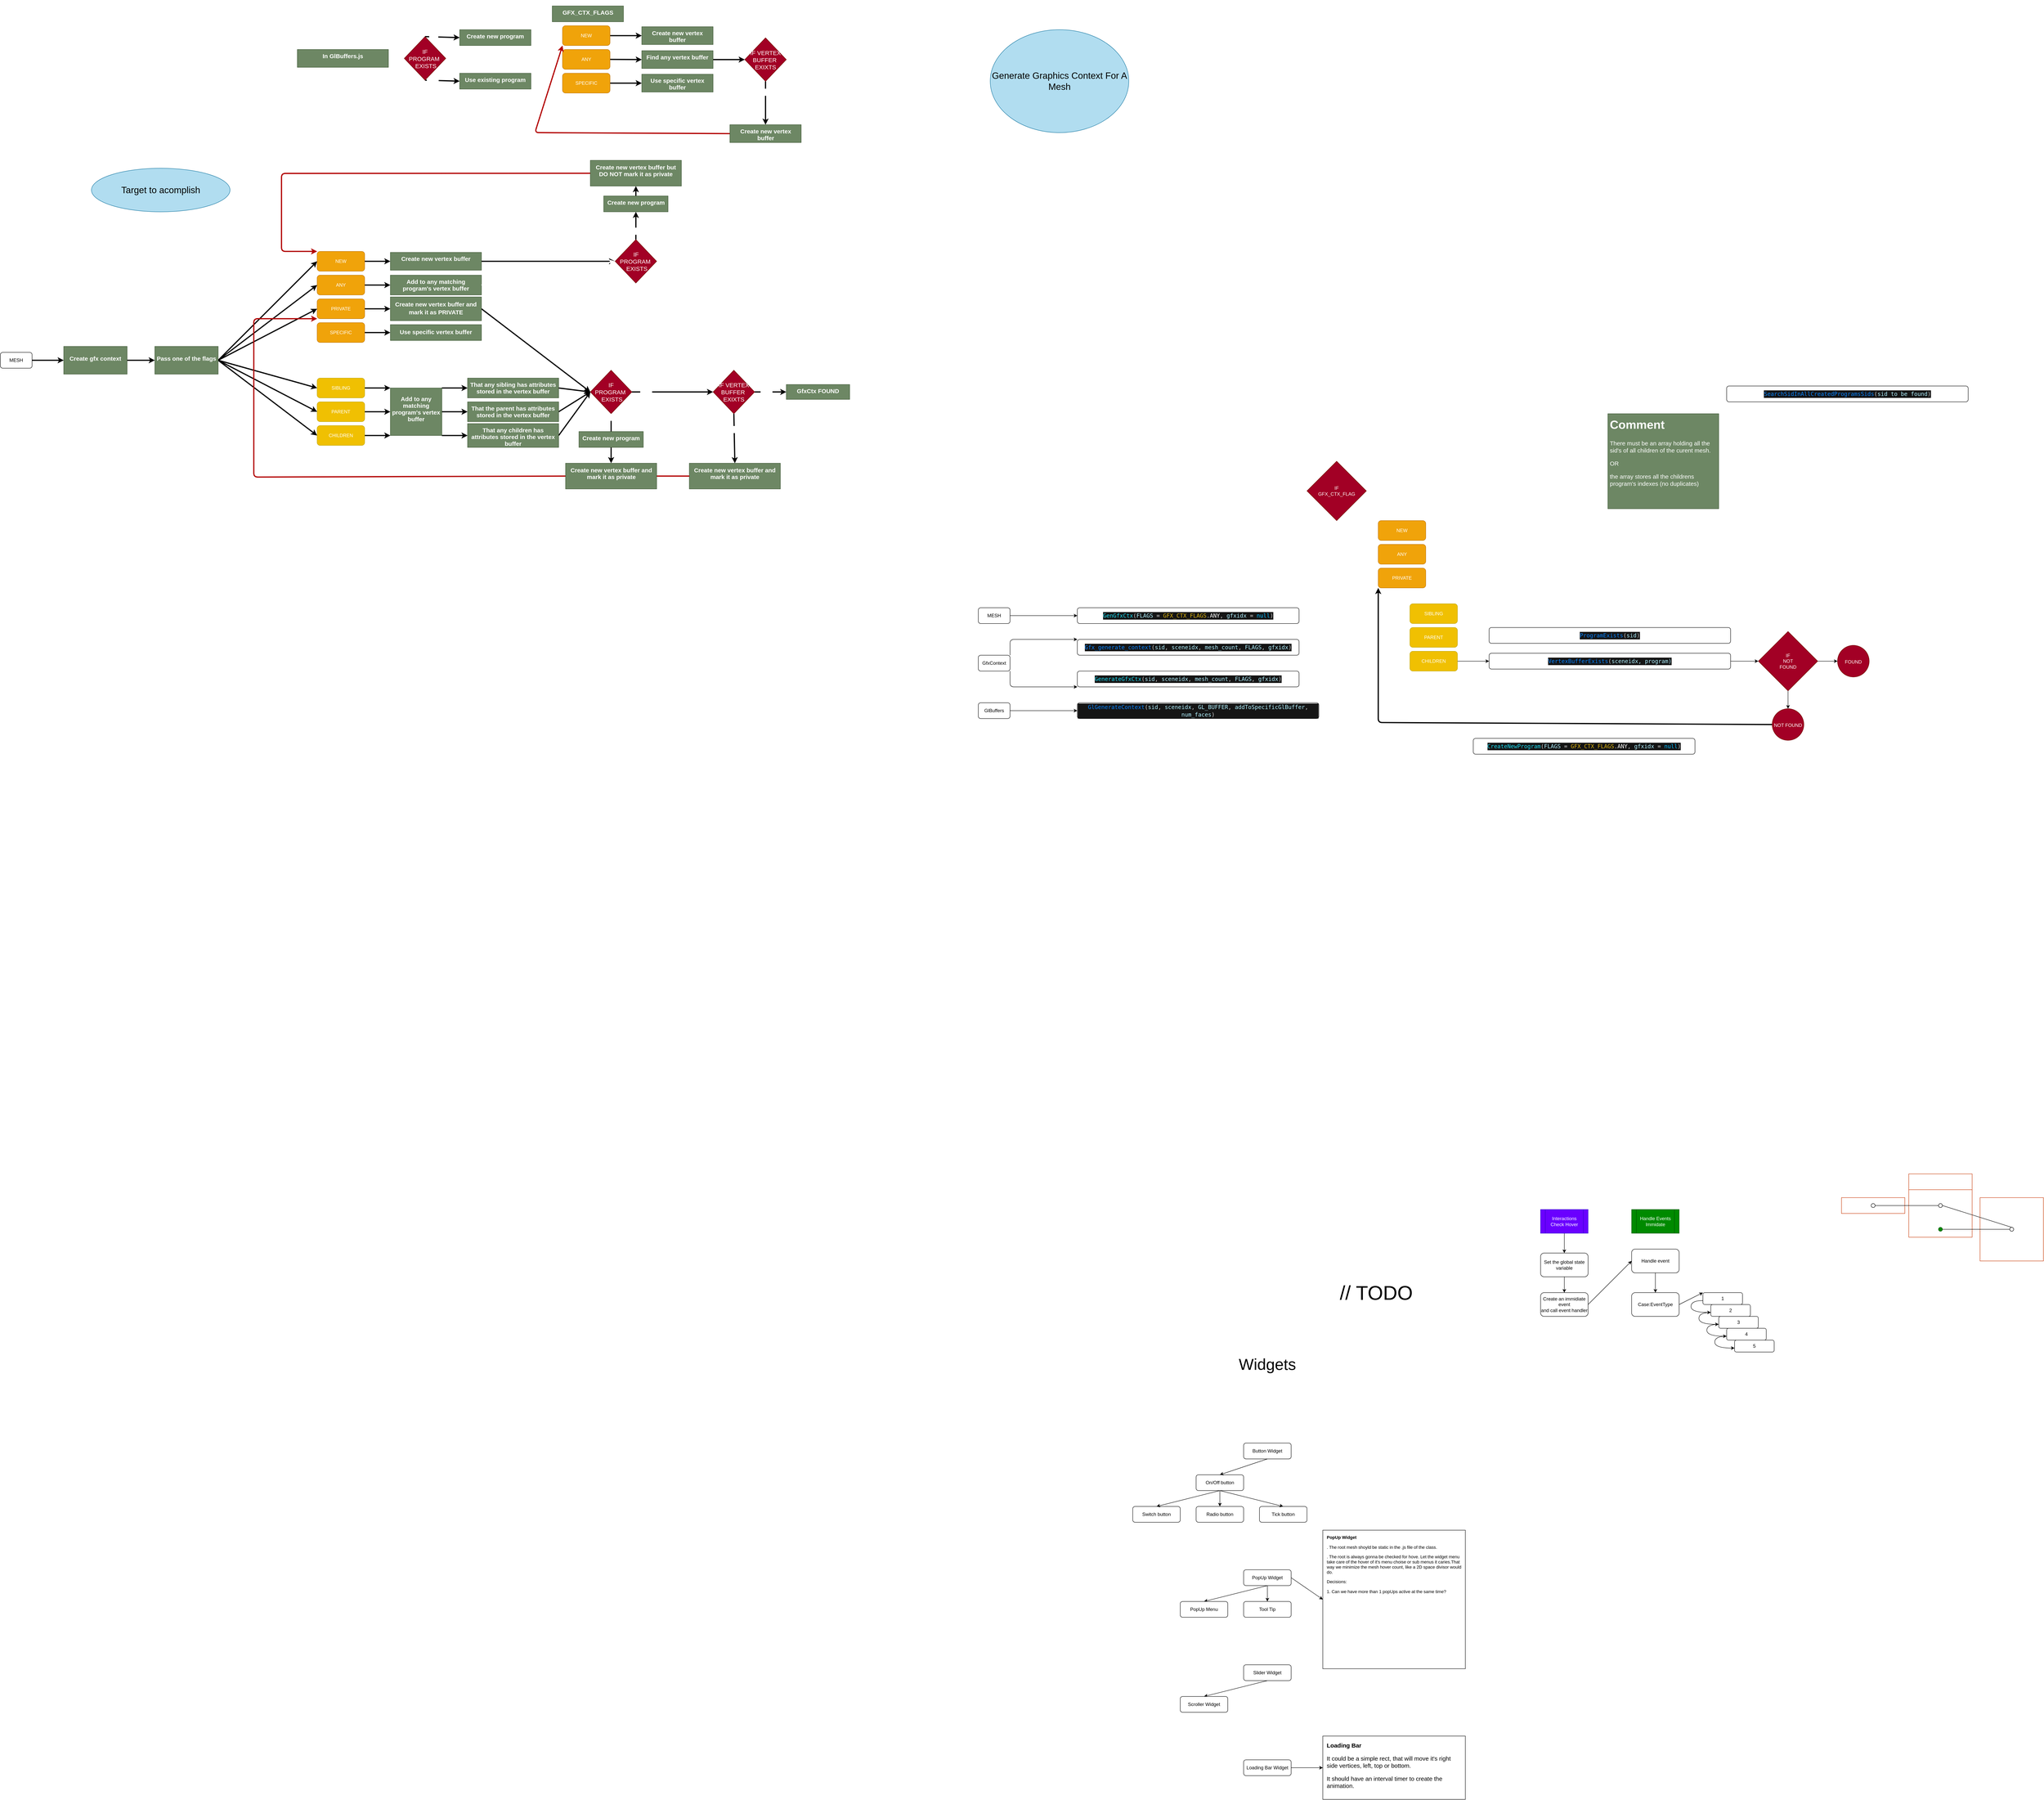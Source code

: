 <mxfile>
    <diagram id="kSHAffpSRXByuTHSLsUt" name="Page-1">
        <mxGraphModel dx="5300" dy="5384" grid="1" gridSize="10" guides="1" tooltips="1" connect="1" arrows="1" fold="1" page="1" pageScale="1" pageWidth="850" pageHeight="1100" math="0" shadow="0">
            <root>
                <mxCell id="0"/>
                <mxCell id="1" parent="0"/>
                <mxCell id="2" value="// TODO" style="text;html=1;align=center;verticalAlign=middle;whiteSpace=wrap;rounded=0;fillColor=default;fontSize=50;" parent="1" vertex="1">
                    <mxGeometry y="-120" width="270" height="120" as="geometry"/>
                </mxCell>
                <mxCell id="3" value="Widgets" style="text;html=1;strokeColor=none;fillColor=default;align=center;verticalAlign=middle;whiteSpace=wrap;rounded=0;fontSize=40;" parent="1" vertex="1">
                    <mxGeometry x="-240" y="80" width="200" height="80" as="geometry"/>
                </mxCell>
                <mxCell id="4" value="Radio button" style="rounded=1;whiteSpace=wrap;html=1;fillColor=default;" parent="1" vertex="1">
                    <mxGeometry x="-320" y="480" width="120" height="40" as="geometry"/>
                </mxCell>
                <mxCell id="5" value="Switch button" style="rounded=1;whiteSpace=wrap;html=1;fillColor=default;" parent="1" vertex="1">
                    <mxGeometry x="-480" y="480" width="120" height="40" as="geometry"/>
                </mxCell>
                <mxCell id="6" value="Tick button" style="rounded=1;whiteSpace=wrap;html=1;fillColor=default;" parent="1" vertex="1">
                    <mxGeometry x="-160" y="480" width="120" height="40" as="geometry"/>
                </mxCell>
                <mxCell id="8" style="edgeStyle=none;html=1;exitX=0.5;exitY=1;exitDx=0;exitDy=0;entryX=0.5;entryY=0;entryDx=0;entryDy=0;" parent="1" source="7" target="5" edge="1">
                    <mxGeometry relative="1" as="geometry"/>
                </mxCell>
                <mxCell id="9" style="edgeStyle=none;html=1;exitX=0.5;exitY=1;exitDx=0;exitDy=0;entryX=0.5;entryY=0;entryDx=0;entryDy=0;" parent="1" source="7" target="4" edge="1">
                    <mxGeometry relative="1" as="geometry"/>
                </mxCell>
                <mxCell id="10" style="edgeStyle=none;html=1;exitX=0.5;exitY=1;exitDx=0;exitDy=0;entryX=0.5;entryY=0;entryDx=0;entryDy=0;" parent="1" source="7" target="6" edge="1">
                    <mxGeometry relative="1" as="geometry"/>
                </mxCell>
                <mxCell id="7" value="On/Off button" style="rounded=1;whiteSpace=wrap;html=1;fillColor=default;" parent="1" vertex="1">
                    <mxGeometry x="-320" y="400" width="120" height="40" as="geometry"/>
                </mxCell>
                <mxCell id="15" style="edgeStyle=none;html=1;exitX=0.5;exitY=1;exitDx=0;exitDy=0;entryX=0.5;entryY=0;entryDx=0;entryDy=0;fontSize=29;" parent="1" source="11" target="12" edge="1">
                    <mxGeometry relative="1" as="geometry"/>
                </mxCell>
                <mxCell id="16" style="edgeStyle=none;html=1;exitX=0.5;exitY=1;exitDx=0;exitDy=0;entryX=0.5;entryY=0;entryDx=0;entryDy=0;fontSize=29;" parent="1" source="11" target="13" edge="1">
                    <mxGeometry relative="1" as="geometry"/>
                </mxCell>
                <mxCell id="26" style="edgeStyle=none;html=1;exitX=1;exitY=0.5;exitDx=0;exitDy=0;entryX=0;entryY=0.5;entryDx=0;entryDy=0;fontSize=15;" parent="1" source="11" target="25" edge="1">
                    <mxGeometry relative="1" as="geometry"/>
                </mxCell>
                <mxCell id="11" value="PopUp Widget" style="rounded=1;whiteSpace=wrap;html=1;fillColor=default;" parent="1" vertex="1">
                    <mxGeometry x="-200" y="640" width="120" height="40" as="geometry"/>
                </mxCell>
                <mxCell id="12" value="PopUp Menu" style="rounded=1;whiteSpace=wrap;html=1;fillColor=default;" parent="1" vertex="1">
                    <mxGeometry x="-360" y="720" width="120" height="40" as="geometry"/>
                </mxCell>
                <mxCell id="13" value="Tool Tip" style="rounded=1;whiteSpace=wrap;html=1;fillColor=default;" parent="1" vertex="1">
                    <mxGeometry x="-200" y="720" width="120" height="40" as="geometry"/>
                </mxCell>
                <mxCell id="19" style="edgeStyle=none;html=1;exitX=0.5;exitY=1;exitDx=0;exitDy=0;entryX=0.5;entryY=0;entryDx=0;entryDy=0;fontSize=29;" parent="1" source="17" target="18" edge="1">
                    <mxGeometry relative="1" as="geometry"/>
                </mxCell>
                <mxCell id="17" value="Slider Widget" style="rounded=1;whiteSpace=wrap;html=1;fillColor=default;" parent="1" vertex="1">
                    <mxGeometry x="-200" y="880" width="120" height="40" as="geometry"/>
                </mxCell>
                <mxCell id="18" value="Scroller Widget" style="rounded=1;whiteSpace=wrap;html=1;fillColor=default;" parent="1" vertex="1">
                    <mxGeometry x="-360" y="960" width="120" height="40" as="geometry"/>
                </mxCell>
                <mxCell id="21" style="edgeStyle=none;html=1;exitX=0.5;exitY=1;exitDx=0;exitDy=0;entryX=0.5;entryY=0;entryDx=0;entryDy=0;fontSize=29;" parent="1" source="20" target="7" edge="1">
                    <mxGeometry relative="1" as="geometry"/>
                </mxCell>
                <mxCell id="20" value="Button Widget" style="rounded=1;whiteSpace=wrap;html=1;fillColor=default;" parent="1" vertex="1">
                    <mxGeometry x="-200" y="320" width="120" height="40" as="geometry"/>
                </mxCell>
                <mxCell id="24" style="edgeStyle=none;html=1;exitX=1;exitY=0.5;exitDx=0;exitDy=0;entryX=0;entryY=0.5;entryDx=0;entryDy=0;fontSize=20;" parent="1" source="22" target="23" edge="1">
                    <mxGeometry relative="1" as="geometry"/>
                </mxCell>
                <mxCell id="22" value="Loading Bar Widget" style="rounded=1;whiteSpace=wrap;html=1;fillColor=default;" parent="1" vertex="1">
                    <mxGeometry x="-200" y="1120" width="120" height="40" as="geometry"/>
                </mxCell>
                <mxCell id="23" value="&lt;h1 style=&quot;font-size: 15px;&quot;&gt;&lt;font style=&quot;font-size: 15px;&quot;&gt;Loading Bar&lt;/font&gt;&lt;/h1&gt;&lt;p style=&quot;font-size: 15px;&quot;&gt;&lt;font style=&quot;font-size: 15px;&quot;&gt;It could be a simple rect, that will move it's right side vertices, left, top or bottom.&lt;/font&gt;&lt;/p&gt;&lt;p style=&quot;font-size: 15px;&quot;&gt;&lt;font style=&quot;font-size: 15px;&quot;&gt;It should have an interval timer to create the animation.&lt;/font&gt;&lt;/p&gt;" style="text;html=1;spacing=10;spacingTop=-10;whiteSpace=wrap;overflow=hidden;rounded=0;fontSize=15;fillColor=default;strokeColor=default;" parent="1" vertex="1">
                    <mxGeometry y="1060" width="360" height="160" as="geometry"/>
                </mxCell>
                <mxCell id="25" value="&lt;h1 style=&quot;font-size: 11px;&quot;&gt;&lt;font style=&quot;font-size: 11px;&quot;&gt;PopUp Widget&lt;/font&gt;&lt;/h1&gt;&lt;p style=&quot;font-size: 11px;&quot;&gt;. The root mesh shoyld be static in the .js file of the class.&lt;/p&gt;&lt;p style=&quot;font-size: 11px;&quot;&gt;&lt;span style=&quot;background-color: initial;&quot;&gt;. The root is always gonna be checked for hove. Let the widget menu take care of the hover of it's menu choise or sub menus it caries.&lt;/span&gt;&lt;span style=&quot;background-color: initial;&quot;&gt;That way we minimize the mesh hover count, like a 2D space divisor would do.&amp;nbsp;&lt;/span&gt;&lt;br&gt;&lt;/p&gt;&lt;p style=&quot;font-size: 11px;&quot;&gt;Decisions:&lt;/p&gt;&lt;p style=&quot;font-size: 11px;&quot;&gt;&lt;font style=&quot;font-size: 11px;&quot;&gt;1. Can we have more than 1 popUps active at the same time?&lt;/font&gt;&lt;/p&gt;&lt;p style=&quot;font-size: 11px;&quot;&gt;&lt;br&gt;&lt;/p&gt;" style="text;html=1;spacing=10;spacingTop=-10;whiteSpace=wrap;overflow=hidden;rounded=0;fontSize=11;fillColor=default;strokeColor=default;" parent="1" vertex="1">
                    <mxGeometry y="540" width="360" height="350" as="geometry"/>
                </mxCell>
                <mxCell id="28" value="Handle Events Immidate" style="shape=process;whiteSpace=wrap;html=1;backgroundOutline=1;fillColor=#008a00;fontColor=#ffffff;strokeColor=#005700;" parent="1" vertex="1">
                    <mxGeometry x="780" y="-270" width="120" height="60" as="geometry"/>
                </mxCell>
                <mxCell id="31" style="edgeStyle=none;html=1;exitX=0.5;exitY=1;exitDx=0;exitDy=0;entryX=0.5;entryY=0;entryDx=0;entryDy=0;" parent="1" source="29" target="30" edge="1">
                    <mxGeometry relative="1" as="geometry"/>
                </mxCell>
                <mxCell id="29" value="Interactions&lt;br&gt;Check Hover" style="shape=process;whiteSpace=wrap;html=1;backgroundOutline=1;fillColor=#6a00ff;fontColor=#ffffff;strokeColor=#3700CC;" parent="1" vertex="1">
                    <mxGeometry x="550" y="-270" width="120" height="60" as="geometry"/>
                </mxCell>
                <mxCell id="33" style="edgeStyle=none;html=1;exitX=0.5;exitY=1;exitDx=0;exitDy=0;entryX=0.5;entryY=0;entryDx=0;entryDy=0;" parent="1" source="30" target="32" edge="1">
                    <mxGeometry relative="1" as="geometry"/>
                </mxCell>
                <mxCell id="30" value="Set the global state variable" style="rounded=1;whiteSpace=wrap;html=1;" parent="1" vertex="1">
                    <mxGeometry x="550" y="-160" width="120" height="60" as="geometry"/>
                </mxCell>
                <mxCell id="35" style="edgeStyle=none;html=1;exitX=1;exitY=0.5;exitDx=0;exitDy=0;entryX=0;entryY=0.5;entryDx=0;entryDy=0;" parent="1" source="32" target="34" edge="1">
                    <mxGeometry relative="1" as="geometry"/>
                </mxCell>
                <mxCell id="32" value="Create an immidiate event&lt;br&gt;and call event handler" style="rounded=1;whiteSpace=wrap;html=1;" parent="1" vertex="1">
                    <mxGeometry x="550" y="-60" width="120" height="60" as="geometry"/>
                </mxCell>
                <mxCell id="37" style="edgeStyle=none;html=1;exitX=0.5;exitY=1;exitDx=0;exitDy=0;entryX=0.5;entryY=0;entryDx=0;entryDy=0;" parent="1" source="34" target="36" edge="1">
                    <mxGeometry relative="1" as="geometry"/>
                </mxCell>
                <mxCell id="34" value="Handle event" style="rounded=1;whiteSpace=wrap;html=1;" parent="1" vertex="1">
                    <mxGeometry x="780" y="-170" width="120" height="60" as="geometry"/>
                </mxCell>
                <mxCell id="45" style="edgeStyle=none;html=1;exitX=1;exitY=0.5;exitDx=0;exitDy=0;entryX=0;entryY=0;entryDx=0;entryDy=0;" parent="1" source="36" target="38" edge="1">
                    <mxGeometry relative="1" as="geometry"/>
                </mxCell>
                <mxCell id="36" value="Case:EventType" style="rounded=1;whiteSpace=wrap;html=1;" parent="1" vertex="1">
                    <mxGeometry x="780" y="-60" width="120" height="60" as="geometry"/>
                </mxCell>
                <mxCell id="38" value="1" style="rounded=1;whiteSpace=wrap;html=1;" parent="1" vertex="1">
                    <mxGeometry x="960" y="-60" width="100" height="30" as="geometry"/>
                </mxCell>
                <mxCell id="39" value="2" style="rounded=1;whiteSpace=wrap;html=1;" parent="1" vertex="1">
                    <mxGeometry x="980" y="-30" width="100" height="30" as="geometry"/>
                </mxCell>
                <mxCell id="42" value="3" style="rounded=1;whiteSpace=wrap;html=1;" parent="1" vertex="1">
                    <mxGeometry x="1000" width="100" height="30" as="geometry"/>
                </mxCell>
                <mxCell id="43" value="4" style="rounded=1;whiteSpace=wrap;html=1;" parent="1" vertex="1">
                    <mxGeometry x="1020" y="30" width="100" height="30" as="geometry"/>
                </mxCell>
                <mxCell id="44" value="5" style="rounded=1;whiteSpace=wrap;html=1;" parent="1" vertex="1">
                    <mxGeometry x="1040" y="60" width="100" height="30" as="geometry"/>
                </mxCell>
                <mxCell id="52" style="edgeStyle=orthogonalEdgeStyle;curved=1;html=1;exitX=0;exitY=0.5;exitDx=0;exitDy=0;entryX=0;entryY=0.5;entryDx=0;entryDy=0;" parent="1" edge="1">
                    <mxGeometry relative="1" as="geometry">
                        <mxPoint x="1000" y="20" as="targetPoint"/>
                        <mxPoint x="980" y="-10" as="sourcePoint"/>
                        <Array as="points">
                            <mxPoint x="950" y="-10"/>
                            <mxPoint x="950" y="20"/>
                        </Array>
                    </mxGeometry>
                </mxCell>
                <mxCell id="53" style="edgeStyle=orthogonalEdgeStyle;curved=1;html=1;exitX=0;exitY=0.5;exitDx=0;exitDy=0;entryX=0;entryY=0.5;entryDx=0;entryDy=0;" parent="1" edge="1">
                    <mxGeometry relative="1" as="geometry">
                        <mxPoint x="1020" y="50" as="targetPoint"/>
                        <mxPoint x="1000" y="20" as="sourcePoint"/>
                        <Array as="points">
                            <mxPoint x="970" y="20"/>
                            <mxPoint x="970" y="50"/>
                        </Array>
                    </mxGeometry>
                </mxCell>
                <mxCell id="54" style="edgeStyle=orthogonalEdgeStyle;curved=1;html=1;exitX=0;exitY=0.5;exitDx=0;exitDy=0;entryX=0;entryY=0.5;entryDx=0;entryDy=0;" parent="1" edge="1">
                    <mxGeometry relative="1" as="geometry">
                        <mxPoint x="980" y="-10" as="targetPoint"/>
                        <mxPoint x="960" y="-40" as="sourcePoint"/>
                        <Array as="points">
                            <mxPoint x="930" y="-40"/>
                            <mxPoint x="930" y="-10"/>
                        </Array>
                    </mxGeometry>
                </mxCell>
                <mxCell id="55" style="edgeStyle=orthogonalEdgeStyle;curved=1;html=1;exitX=0;exitY=0.5;exitDx=0;exitDy=0;entryX=0;entryY=0.5;entryDx=0;entryDy=0;" parent="1" edge="1">
                    <mxGeometry relative="1" as="geometry">
                        <mxPoint x="1040" y="80" as="targetPoint"/>
                        <mxPoint x="1020" y="50" as="sourcePoint"/>
                        <Array as="points">
                            <mxPoint x="990" y="50"/>
                            <mxPoint x="990" y="80"/>
                        </Array>
                    </mxGeometry>
                </mxCell>
                <mxCell id="60" value="" style="rounded=0;whiteSpace=wrap;html=1;fillColor=none;fontColor=#000000;strokeColor=#C73500;dropTarget=1;recursiveResize=0;container=1;" parent="1" vertex="1">
                    <mxGeometry x="1480" y="-360" width="160" height="160" as="geometry"/>
                </mxCell>
                <mxCell id="61" value="" style="ellipse;whiteSpace=wrap;html=1;aspect=fixed;" parent="60" vertex="1">
                    <mxGeometry x="75" y="75" width="10" height="10" as="geometry"/>
                </mxCell>
                <mxCell id="67" value="" style="ellipse;whiteSpace=wrap;html=1;aspect=fixed;fillColor=#008a00;fontColor=#ffffff;strokeColor=#005700;" parent="60" vertex="1">
                    <mxGeometry x="75" y="135" width="10" height="10" as="geometry"/>
                </mxCell>
                <mxCell id="71" value="" style="rounded=0;whiteSpace=wrap;html=1;fillColor=none;fontColor=#000000;strokeColor=#C73500;dropTarget=1;recursiveResize=0;container=1;" parent="60" vertex="1">
                    <mxGeometry width="160" height="40" as="geometry"/>
                </mxCell>
                <mxCell id="63" value="" style="rounded=0;whiteSpace=wrap;html=1;fillColor=none;fontColor=#000000;strokeColor=#C73500;dropTarget=1;recursiveResize=0;container=1;" parent="1" vertex="1">
                    <mxGeometry x="1310" y="-300" width="160" height="40" as="geometry"/>
                </mxCell>
                <mxCell id="64" value="" style="ellipse;whiteSpace=wrap;html=1;aspect=fixed;" parent="63" vertex="1">
                    <mxGeometry x="75" y="15" width="10" height="10" as="geometry"/>
                </mxCell>
                <mxCell id="65" value="" style="rounded=0;whiteSpace=wrap;html=1;fillColor=none;fontColor=#000000;strokeColor=#C73500;dropTarget=1;recursiveResize=0;container=1;" parent="1" vertex="1">
                    <mxGeometry x="1660" y="-300" width="160" height="160" as="geometry"/>
                </mxCell>
                <mxCell id="66" value="" style="ellipse;whiteSpace=wrap;html=1;aspect=fixed;" parent="65" vertex="1">
                    <mxGeometry x="75" y="75" width="10" height="10" as="geometry"/>
                </mxCell>
                <mxCell id="68" style="edgeStyle=none;html=1;exitX=0;exitY=0.5;exitDx=0;exitDy=0;entryX=1;entryY=0.5;entryDx=0;entryDy=0;endArrow=none;endFill=0;" parent="1" source="66" target="67" edge="1">
                    <mxGeometry relative="1" as="geometry"/>
                </mxCell>
                <mxCell id="69" style="edgeStyle=none;html=1;exitX=1;exitY=0.5;exitDx=0;exitDy=0;entryX=0;entryY=0.5;entryDx=0;entryDy=0;endArrow=none;endFill=0;" parent="1" source="64" target="61" edge="1">
                    <mxGeometry relative="1" as="geometry"/>
                </mxCell>
                <mxCell id="70" style="edgeStyle=none;html=1;exitX=1;exitY=0.5;exitDx=0;exitDy=0;entryX=0.5;entryY=0;entryDx=0;entryDy=0;endArrow=none;endFill=0;" parent="1" source="61" target="66" edge="1">
                    <mxGeometry relative="1" as="geometry"/>
                </mxCell>
                <mxCell id="72" value="&lt;div style=&quot;color: rgb(204, 204, 204); background-color: rgb(21, 21, 21); font-family: Consolas, monospace, Consolas, &amp;quot;Courier New&amp;quot;, monospace; font-size: 14px; line-height: 19px;&quot;&gt;&lt;div style=&quot;line-height: 19px;&quot;&gt;&lt;span style=&quot;color: #0582ff;&quot;&gt;Gfx_generate_context&lt;/span&gt;(&lt;span style=&quot;color: #aff0ff;&quot;&gt;sid&lt;/span&gt;, &lt;span style=&quot;color: #aff0ff;&quot;&gt;sceneidx&lt;/span&gt;, &lt;span style=&quot;color: #aff0ff;&quot;&gt;mesh_count&lt;/span&gt;, &lt;span style=&quot;color: #aff0ff;&quot;&gt;FLAGS&lt;/span&gt;, &lt;span style=&quot;color: #aff0ff;&quot;&gt;gfxidx&lt;/span&gt;)&lt;/div&gt;&lt;/div&gt;" style="rounded=1;whiteSpace=wrap;html=1;" vertex="1" parent="1">
                    <mxGeometry x="-620" y="-1710" width="560" height="40" as="geometry"/>
                </mxCell>
                <mxCell id="73" value="&lt;div style=&quot;color: rgb(204, 204, 204); background-color: rgb(21, 21, 21); font-family: Consolas, monospace, Consolas, &amp;quot;Courier New&amp;quot;, monospace; font-size: 14px; line-height: 19px;&quot;&gt;&lt;div style=&quot;line-height: 19px;&quot;&gt;&lt;span style=&quot;color: #17daf0;&quot;&gt;GenGfxCtx&lt;/span&gt;(&lt;span style=&quot;color: #aff0ff;&quot;&gt;FLAGS&lt;/span&gt; &lt;span style=&quot;color: #d4d4d4;&quot;&gt;=&lt;/span&gt; &lt;span style=&quot;color: #dbb20f;&quot;&gt;GFX_CTX_FLAGS&lt;/span&gt;.&lt;span style=&quot;color: #ffffff;&quot;&gt;ANY&lt;/span&gt;, &lt;span style=&quot;color: #aff0ff;&quot;&gt;gfxidx&lt;/span&gt; &lt;span style=&quot;color: #d4d4d4;&quot;&gt;=&lt;/span&gt; &lt;span style=&quot;color: #00bbff;&quot;&gt;null&lt;/span&gt;)&lt;/div&gt;&lt;/div&gt;" style="rounded=1;whiteSpace=wrap;html=1;" vertex="1" parent="1">
                    <mxGeometry x="-620" y="-1790" width="560" height="40" as="geometry"/>
                </mxCell>
                <mxCell id="74" value="&lt;div style=&quot;color: rgb(204, 204, 204); background-color: rgb(21, 21, 21); font-family: Consolas, monospace, Consolas, &amp;quot;Courier New&amp;quot;, monospace; font-size: 14px; line-height: 19px;&quot;&gt;&lt;div style=&quot;line-height: 19px;&quot;&gt;&lt;div style=&quot;line-height: 19px;&quot;&gt;&lt;span style=&quot;color: #17daf0;&quot;&gt;GenerateGfxCtx&lt;/span&gt;(&lt;span style=&quot;color: #aff0ff;&quot;&gt;sid&lt;/span&gt;, &lt;span style=&quot;color: #aff0ff;&quot;&gt;sceneidx&lt;/span&gt;, &lt;span style=&quot;color: #aff0ff;&quot;&gt;mesh_count&lt;/span&gt;, &lt;span style=&quot;color: #aff0ff;&quot;&gt;FLAGS&lt;/span&gt;, &lt;span style=&quot;color: #aff0ff;&quot;&gt;gfxidx&lt;/span&gt;)&lt;/div&gt;&lt;/div&gt;&lt;/div&gt;" style="rounded=1;whiteSpace=wrap;html=1;" vertex="1" parent="1">
                    <mxGeometry x="-620" y="-1630" width="560" height="40" as="geometry"/>
                </mxCell>
                <mxCell id="75" value="&lt;div style=&quot;color: rgb(204, 204, 204); background-color: rgb(21, 21, 21); font-family: Consolas, monospace, Consolas, &amp;quot;Courier New&amp;quot;, monospace; font-size: 14px; line-height: 19px;&quot;&gt;&lt;div style=&quot;line-height: 19px;&quot;&gt;&lt;div style=&quot;line-height: 19px;&quot;&gt;&lt;div style=&quot;line-height: 19px;&quot;&gt;&lt;div style=&quot;line-height: 19px;&quot;&gt;&lt;span style=&quot;color: #0582ff;&quot;&gt;GlGenerateContext&lt;/span&gt;(&lt;span style=&quot;color: #aff0ff;&quot;&gt;sid&lt;/span&gt;, &lt;span style=&quot;color: #aff0ff;&quot;&gt;sceneidx&lt;/span&gt;, &lt;span style=&quot;color: #aff0ff;&quot;&gt;GL_BUFFER&lt;/span&gt;, &lt;span style=&quot;color: #aff0ff;&quot;&gt;addToSpecificGlBuffer&lt;/span&gt;, &lt;span style=&quot;color: #aff0ff;&quot;&gt;num_faces&lt;/span&gt;)&lt;/div&gt;&lt;/div&gt;&lt;/div&gt;&lt;/div&gt;&lt;/div&gt;" style="rounded=1;whiteSpace=wrap;html=1;" vertex="1" parent="1">
                    <mxGeometry x="-620" y="-1550" width="610" height="40" as="geometry"/>
                </mxCell>
                <mxCell id="82" style="edgeStyle=none;html=1;exitX=1;exitY=0.5;exitDx=0;exitDy=0;entryX=0;entryY=0.5;entryDx=0;entryDy=0;" edge="1" parent="1" source="76" target="73">
                    <mxGeometry relative="1" as="geometry"/>
                </mxCell>
                <mxCell id="76" value="MESH" style="rounded=1;whiteSpace=wrap;html=1;" vertex="1" parent="1">
                    <mxGeometry x="-870" y="-1790" width="80" height="40" as="geometry"/>
                </mxCell>
                <mxCell id="79" style="edgeStyle=none;html=1;exitX=1;exitY=0;exitDx=0;exitDy=0;entryX=0;entryY=0;entryDx=0;entryDy=0;" edge="1" parent="1" source="77" target="72">
                    <mxGeometry relative="1" as="geometry">
                        <Array as="points">
                            <mxPoint x="-790" y="-1710"/>
                        </Array>
                    </mxGeometry>
                </mxCell>
                <mxCell id="80" style="edgeStyle=none;html=1;exitX=1;exitY=1;exitDx=0;exitDy=0;entryX=0;entryY=1;entryDx=0;entryDy=0;" edge="1" parent="1" source="77" target="74">
                    <mxGeometry relative="1" as="geometry">
                        <Array as="points">
                            <mxPoint x="-790" y="-1590"/>
                        </Array>
                    </mxGeometry>
                </mxCell>
                <mxCell id="77" value="GfxContext" style="rounded=1;whiteSpace=wrap;html=1;" vertex="1" parent="1">
                    <mxGeometry x="-870" y="-1670" width="80" height="40" as="geometry"/>
                </mxCell>
                <mxCell id="81" style="edgeStyle=none;html=1;exitX=1;exitY=0.5;exitDx=0;exitDy=0;entryX=0;entryY=0.5;entryDx=0;entryDy=0;" edge="1" parent="1" source="78" target="75">
                    <mxGeometry relative="1" as="geometry"/>
                </mxCell>
                <mxCell id="78" value="GlBuffers" style="rounded=1;whiteSpace=wrap;html=1;" vertex="1" parent="1">
                    <mxGeometry x="-870" y="-1550" width="80" height="40" as="geometry"/>
                </mxCell>
                <mxCell id="83" value="&lt;font style=&quot;font-size: 23px;&quot;&gt;Generate Graphics Context For A Mesh&lt;/font&gt;" style="ellipse;whiteSpace=wrap;html=1;fillColor=#b1ddf0;strokeColor=#10739e;fontColor=#000000;fontSize=15;" vertex="1" parent="1">
                    <mxGeometry x="-840" y="-3250" width="350" height="260" as="geometry"/>
                </mxCell>
                <mxCell id="84" value="IF&lt;br&gt;GFX_CTX_FLAG" style="rhombus;whiteSpace=wrap;html=1;fillColor=#a20025;fontColor=#ffffff;strokeColor=#6F0000;" vertex="1" parent="1">
                    <mxGeometry x="-40" y="-2160" width="150" height="150" as="geometry"/>
                </mxCell>
                <mxCell id="85" value="NEW" style="rounded=1;whiteSpace=wrap;html=1;fillColor=#f0a30a;fontColor=#FFFFFF;strokeColor=#BD7000;" vertex="1" parent="1">
                    <mxGeometry x="140" y="-2010" width="120" height="50" as="geometry"/>
                </mxCell>
                <mxCell id="86" value="ANY" style="rounded=1;whiteSpace=wrap;html=1;fillColor=#f0a30a;fontColor=#FFFFFF;strokeColor=#BD7000;" vertex="1" parent="1">
                    <mxGeometry x="140" y="-1950" width="120" height="50" as="geometry"/>
                </mxCell>
                <mxCell id="87" value="PRIVATE" style="rounded=1;whiteSpace=wrap;html=1;fillColor=#f0a30a;fontColor=#FFFFFF;strokeColor=#BD7000;" vertex="1" parent="1">
                    <mxGeometry x="140" y="-1890" width="120" height="50" as="geometry"/>
                </mxCell>
                <mxCell id="88" value="SIBLING" style="rounded=1;whiteSpace=wrap;html=1;fillColor=#F0C002;fontColor=#FFFFFF;strokeColor=#BDA400;" vertex="1" parent="1">
                    <mxGeometry x="220" y="-1800" width="120" height="50" as="geometry"/>
                </mxCell>
                <mxCell id="89" value="PARENT" style="rounded=1;whiteSpace=wrap;html=1;fillColor=#F0C002;fontColor=#FFFFFF;strokeColor=#BDA400;" vertex="1" parent="1">
                    <mxGeometry x="220" y="-1740" width="120" height="50" as="geometry"/>
                </mxCell>
                <mxCell id="98" style="edgeStyle=none;html=1;exitX=1;exitY=0.5;exitDx=0;exitDy=0;entryX=0;entryY=0.5;entryDx=0;entryDy=0;fontSize=15;fontColor=#FFFFFF;" edge="1" parent="1" source="90" target="95">
                    <mxGeometry relative="1" as="geometry"/>
                </mxCell>
                <mxCell id="90" value="CHILDREN" style="rounded=1;whiteSpace=wrap;html=1;fillColor=#F0C002;fontColor=#FFFFFF;strokeColor=#BDA400;" vertex="1" parent="1">
                    <mxGeometry x="220" y="-1680" width="120" height="50" as="geometry"/>
                </mxCell>
                <mxCell id="91" value="&lt;div style=&quot;color: rgb(204, 204, 204); background-color: rgb(21, 21, 21); font-family: Consolas, monospace, Consolas, &amp;quot;Courier New&amp;quot;, monospace; font-size: 14px; line-height: 19px;&quot;&gt;&lt;div style=&quot;line-height: 19px;&quot;&gt;&lt;div style=&quot;line-height: 19px;&quot;&gt;&lt;div style=&quot;line-height: 19px;&quot;&gt;&lt;div style=&quot;line-height: 19px;&quot;&gt;&lt;span style=&quot;color: #0582ff;&quot;&gt;SearchSidInAllCreatedProgramsSids&lt;/span&gt;(&lt;span style=&quot;color: #aff0ff;&quot;&gt;sid to be found&lt;/span&gt;)&lt;/div&gt;&lt;/div&gt;&lt;/div&gt;&lt;/div&gt;&lt;/div&gt;" style="rounded=1;whiteSpace=wrap;html=1;" vertex="1" parent="1">
                    <mxGeometry x="1020" y="-2350" width="610" height="40" as="geometry"/>
                </mxCell>
                <mxCell id="94" value="&lt;h1&gt;Comment&lt;/h1&gt;&lt;p&gt;There must be an array holding all the sid's of all children of the curent mesh.&lt;/p&gt;&lt;p&gt;OR&lt;/p&gt;&lt;p&gt;the array stores all the childrens program's indexes (no duplicates)&lt;/p&gt;" style="text;html=1;strokeColor=#3A5431;fillColor=#6d8764;spacing=5;spacingTop=-20;whiteSpace=wrap;overflow=hidden;rounded=0;fontSize=15;fontColor=#ffffff;" vertex="1" parent="1">
                    <mxGeometry x="720" y="-2280" width="280" height="240" as="geometry"/>
                </mxCell>
                <mxCell id="97" style="edgeStyle=none;html=1;exitX=1;exitY=0.5;exitDx=0;exitDy=0;entryX=0;entryY=0.5;entryDx=0;entryDy=0;fontSize=15;fontColor=#FFFFFF;" edge="1" parent="1" source="95" target="96">
                    <mxGeometry relative="1" as="geometry"/>
                </mxCell>
                <mxCell id="95" value="&lt;div style=&quot;color: rgb(204, 204, 204); background-color: rgb(21, 21, 21); font-family: Consolas, monospace, Consolas, &amp;quot;Courier New&amp;quot;, monospace; font-size: 14px; line-height: 19px;&quot;&gt;&lt;div style=&quot;line-height: 19px;&quot;&gt;&lt;div style=&quot;line-height: 19px;&quot;&gt;&lt;div style=&quot;line-height: 19px;&quot;&gt;&lt;div style=&quot;line-height: 19px;&quot;&gt;&lt;div style=&quot;line-height: 19px;&quot;&gt;&lt;span style=&quot;color: #0582ff;&quot;&gt;VertexBufferExists&lt;/span&gt;(&lt;span style=&quot;color: #aff0ff;&quot;&gt;sceneidx, program)&lt;/span&gt;&lt;/div&gt;&lt;/div&gt;&lt;/div&gt;&lt;/div&gt;&lt;/div&gt;&lt;/div&gt;" style="rounded=1;whiteSpace=wrap;html=1;" vertex="1" parent="1">
                    <mxGeometry x="420" y="-1675" width="610" height="40" as="geometry"/>
                </mxCell>
                <mxCell id="100" style="edgeStyle=none;html=1;exitX=0;exitY=0.5;exitDx=0;exitDy=0;entryX=0;entryY=1;entryDx=0;entryDy=0;fontSize=15;fontColor=#FFFFFF;strokeWidth=3;" edge="1" parent="1" source="102" target="87">
                    <mxGeometry relative="1" as="geometry">
                        <Array as="points">
                            <mxPoint x="140" y="-1500"/>
                        </Array>
                    </mxGeometry>
                </mxCell>
                <mxCell id="101" value="Create new program" style="edgeLabel;html=1;align=center;verticalAlign=middle;resizable=0;points=[];fontSize=15;fontColor=#FFFFFF;" vertex="1" connectable="0" parent="100">
                    <mxGeometry x="-0.34" y="-4" relative="1" as="geometry">
                        <mxPoint x="326" y="-8" as="offset"/>
                    </mxGeometry>
                </mxCell>
                <mxCell id="103" style="edgeStyle=none;html=1;exitX=0.5;exitY=1;exitDx=0;exitDy=0;entryX=0.5;entryY=0;entryDx=0;entryDy=0;fontSize=12;fontColor=#FFFFFF;" edge="1" parent="1" source="96" target="102">
                    <mxGeometry relative="1" as="geometry"/>
                </mxCell>
                <mxCell id="105" style="edgeStyle=none;html=1;exitX=1;exitY=0.5;exitDx=0;exitDy=0;entryX=0;entryY=0.5;entryDx=0;entryDy=0;fontSize=12;fontColor=#FFFFFF;" edge="1" parent="1" source="96" target="104">
                    <mxGeometry relative="1" as="geometry"/>
                </mxCell>
                <mxCell id="96" value="IF&lt;br&gt;NOT&lt;br&gt;FOUND" style="rhombus;whiteSpace=wrap;html=1;fillColor=#a20025;fontColor=#ffffff;strokeColor=#6F0000;" vertex="1" parent="1">
                    <mxGeometry x="1100" y="-1730" width="150" height="150" as="geometry"/>
                </mxCell>
                <mxCell id="102" value="&lt;font style=&quot;font-size: 12px;&quot;&gt;NOT FOUND&lt;/font&gt;" style="ellipse;whiteSpace=wrap;html=1;strokeColor=#6F0000;fontSize=15;fontColor=#ffffff;fillColor=#a20025;" vertex="1" parent="1">
                    <mxGeometry x="1135" y="-1535" width="80" height="80" as="geometry"/>
                </mxCell>
                <mxCell id="104" value="&lt;font style=&quot;font-size: 12px;&quot;&gt;FOUND&lt;/font&gt;" style="ellipse;whiteSpace=wrap;html=1;strokeColor=#6F0000;fontSize=15;fontColor=#ffffff;fillColor=#a20025;" vertex="1" parent="1">
                    <mxGeometry x="1300" y="-1695" width="80" height="80" as="geometry"/>
                </mxCell>
                <mxCell id="106" value="&lt;div style=&quot;color: rgb(204, 204, 204); background-color: rgb(21, 21, 21); font-family: Consolas, monospace, Consolas, &amp;quot;Courier New&amp;quot;, monospace; font-size: 14px; line-height: 19px;&quot;&gt;&lt;div style=&quot;line-height: 19px;&quot;&gt;&lt;span style=&quot;color: #17daf0;&quot;&gt;CreateNewProgram&lt;/span&gt;(&lt;span style=&quot;color: #aff0ff;&quot;&gt;FLAGS&lt;/span&gt; &lt;span style=&quot;color: #d4d4d4;&quot;&gt;=&lt;/span&gt; &lt;span style=&quot;color: #dbb20f;&quot;&gt;GFX_CTX_FLAGS&lt;/span&gt;.&lt;span style=&quot;color: #ffffff;&quot;&gt;ANY&lt;/span&gt;, &lt;span style=&quot;color: #aff0ff;&quot;&gt;gfxidx&lt;/span&gt; &lt;span style=&quot;color: #d4d4d4;&quot;&gt;=&lt;/span&gt; &lt;span style=&quot;color: #00bbff;&quot;&gt;null&lt;/span&gt;)&lt;/div&gt;&lt;/div&gt;" style="rounded=1;whiteSpace=wrap;html=1;" vertex="1" parent="1">
                    <mxGeometry x="380" y="-1460" width="560" height="40" as="geometry"/>
                </mxCell>
                <mxCell id="107" value="&lt;div style=&quot;color: rgb(204, 204, 204); background-color: rgb(21, 21, 21); font-family: Consolas, monospace, Consolas, &amp;quot;Courier New&amp;quot;, monospace; font-size: 14px; line-height: 19px;&quot;&gt;&lt;div style=&quot;line-height: 19px;&quot;&gt;&lt;div style=&quot;line-height: 19px;&quot;&gt;&lt;div style=&quot;line-height: 19px;&quot;&gt;&lt;div style=&quot;line-height: 19px;&quot;&gt;&lt;div style=&quot;line-height: 19px;&quot;&gt;&lt;span style=&quot;color: #0582ff;&quot;&gt;ProgramExists&lt;/span&gt;(&lt;span style=&quot;color: #aff0ff;&quot;&gt;sid&lt;/span&gt;)&lt;/div&gt;&lt;/div&gt;&lt;/div&gt;&lt;/div&gt;&lt;/div&gt;&lt;/div&gt;" style="rounded=1;whiteSpace=wrap;html=1;" vertex="1" parent="1">
                    <mxGeometry x="420" y="-1740" width="610" height="40" as="geometry"/>
                </mxCell>
                <mxCell id="119" style="edgeStyle=none;html=1;exitX=1;exitY=0.5;exitDx=0;exitDy=0;entryX=0;entryY=0.5;entryDx=0;entryDy=0;strokeWidth=3;fontSize=15;fontColor=#FFFFFF;" edge="1" parent="1" source="108" target="118">
                    <mxGeometry relative="1" as="geometry"/>
                </mxCell>
                <mxCell id="108" value="&lt;h1&gt;&lt;font style=&quot;font-size: 15px;&quot;&gt;Create gfx context&lt;/font&gt;&lt;/h1&gt;" style="text;html=1;strokeColor=#3A5431;fillColor=#6d8764;spacing=5;spacingTop=-20;whiteSpace=wrap;overflow=hidden;rounded=0;fontSize=15;fontColor=#ffffff;align=center;verticalAlign=middle;" vertex="1" parent="1">
                    <mxGeometry x="-3180" y="-2450" width="160" height="70" as="geometry"/>
                </mxCell>
                <mxCell id="110" style="edgeStyle=none;html=1;exitX=1;exitY=0.5;exitDx=0;exitDy=0;strokeWidth=3;fontSize=15;fontColor=#FFFFFF;" edge="1" parent="1" source="109" target="108">
                    <mxGeometry relative="1" as="geometry"/>
                </mxCell>
                <mxCell id="109" value="MESH" style="rounded=1;whiteSpace=wrap;html=1;" vertex="1" parent="1">
                    <mxGeometry x="-3340" y="-2435" width="80" height="40" as="geometry"/>
                </mxCell>
                <mxCell id="153" style="edgeStyle=none;html=1;exitX=1;exitY=0.5;exitDx=0;exitDy=0;entryX=0;entryY=0.5;entryDx=0;entryDy=0;strokeWidth=3;fontSize=15;fontColor=#FFFFFF;" edge="1" parent="1" source="111" target="120">
                    <mxGeometry relative="1" as="geometry"/>
                </mxCell>
                <mxCell id="111" value="NEW" style="rounded=1;whiteSpace=wrap;html=1;fillColor=#f0a30a;fontColor=#FFFFFF;strokeColor=#BD7000;" vertex="1" parent="1">
                    <mxGeometry x="-2540" y="-2690" width="120" height="50" as="geometry"/>
                </mxCell>
                <mxCell id="154" style="edgeStyle=none;html=1;exitX=1;exitY=0.5;exitDx=0;exitDy=0;entryX=0;entryY=0.5;entryDx=0;entryDy=0;strokeWidth=3;fontSize=15;fontColor=#FFFFFF;" edge="1" parent="1" source="112" target="142">
                    <mxGeometry relative="1" as="geometry"/>
                </mxCell>
                <mxCell id="112" value="ANY" style="rounded=1;whiteSpace=wrap;html=1;fillColor=#f0a30a;fontColor=#FFFFFF;strokeColor=#BD7000;" vertex="1" parent="1">
                    <mxGeometry x="-2540" y="-2630" width="120" height="50" as="geometry"/>
                </mxCell>
                <mxCell id="155" style="edgeStyle=none;html=1;exitX=1;exitY=0.5;exitDx=0;exitDy=0;entryX=0;entryY=0.5;entryDx=0;entryDy=0;strokeWidth=3;fontSize=15;fontColor=#FFFFFF;" edge="1" parent="1" source="113" target="121">
                    <mxGeometry relative="1" as="geometry"/>
                </mxCell>
                <mxCell id="113" value="PRIVATE" style="rounded=1;whiteSpace=wrap;html=1;fillColor=#f0a30a;fontColor=#FFFFFF;strokeColor=#BD7000;" vertex="1" parent="1">
                    <mxGeometry x="-2540" y="-2570" width="120" height="50" as="geometry"/>
                </mxCell>
                <mxCell id="163" style="edgeStyle=none;html=1;exitX=1;exitY=0.5;exitDx=0;exitDy=0;entryX=0;entryY=0;entryDx=0;entryDy=0;strokeWidth=3;fontSize=15;fontColor=#FFFFFF;" edge="1" parent="1" source="114" target="143">
                    <mxGeometry relative="1" as="geometry"/>
                </mxCell>
                <mxCell id="114" value="SIBLING" style="rounded=1;whiteSpace=wrap;html=1;fillColor=#F0C002;fontColor=#FFFFFF;strokeColor=#BDA400;" vertex="1" parent="1">
                    <mxGeometry x="-2540" y="-2370" width="120" height="50" as="geometry"/>
                </mxCell>
                <mxCell id="161" style="edgeStyle=none;html=1;exitX=1;exitY=0.5;exitDx=0;exitDy=0;entryX=0;entryY=0.5;entryDx=0;entryDy=0;strokeWidth=3;fontSize=15;fontColor=#FFFFFF;" edge="1" parent="1" source="115" target="143">
                    <mxGeometry relative="1" as="geometry"/>
                </mxCell>
                <mxCell id="115" value="PARENT" style="rounded=1;whiteSpace=wrap;html=1;fillColor=#F0C002;fontColor=#FFFFFF;strokeColor=#BDA400;" vertex="1" parent="1">
                    <mxGeometry x="-2540" y="-2310" width="120" height="50" as="geometry"/>
                </mxCell>
                <mxCell id="162" style="edgeStyle=none;html=1;exitX=1;exitY=0.5;exitDx=0;exitDy=0;entryX=0;entryY=1;entryDx=0;entryDy=0;strokeWidth=3;fontSize=15;fontColor=#FFFFFF;" edge="1" parent="1" source="116" target="143">
                    <mxGeometry relative="1" as="geometry"/>
                </mxCell>
                <mxCell id="116" value="CHILDREN" style="rounded=1;whiteSpace=wrap;html=1;fillColor=#F0C002;fontColor=#FFFFFF;strokeColor=#BDA400;" vertex="1" parent="1">
                    <mxGeometry x="-2540" y="-2250" width="120" height="50" as="geometry"/>
                </mxCell>
                <mxCell id="117" value="&lt;font style=&quot;font-size: 23px;&quot;&gt;Target to acomplish&lt;/font&gt;" style="ellipse;whiteSpace=wrap;html=1;fillColor=#b1ddf0;strokeColor=#10739e;fontColor=#000000;fontSize=15;" vertex="1" parent="1">
                    <mxGeometry x="-3110" y="-2900" width="350" height="110" as="geometry"/>
                </mxCell>
                <mxCell id="147" style="edgeStyle=none;html=1;exitX=1;exitY=0.5;exitDx=0;exitDy=0;entryX=0;entryY=0.5;entryDx=0;entryDy=0;strokeWidth=3;fontSize=15;fontColor=#FFFFFF;" edge="1" parent="1" source="118" target="111">
                    <mxGeometry relative="1" as="geometry"/>
                </mxCell>
                <mxCell id="148" style="edgeStyle=none;html=1;exitX=1;exitY=0.5;exitDx=0;exitDy=0;entryX=0;entryY=0.5;entryDx=0;entryDy=0;strokeWidth=3;fontSize=15;fontColor=#FFFFFF;" edge="1" parent="1" source="118" target="112">
                    <mxGeometry relative="1" as="geometry"/>
                </mxCell>
                <mxCell id="149" style="edgeStyle=none;html=1;exitX=1;exitY=0.5;exitDx=0;exitDy=0;entryX=0;entryY=0.5;entryDx=0;entryDy=0;strokeWidth=3;fontSize=15;fontColor=#FFFFFF;" edge="1" parent="1" source="118" target="113">
                    <mxGeometry relative="1" as="geometry"/>
                </mxCell>
                <mxCell id="150" style="edgeStyle=none;html=1;exitX=1;exitY=0.5;exitDx=0;exitDy=0;entryX=0;entryY=0.5;entryDx=0;entryDy=0;strokeWidth=3;fontSize=15;fontColor=#FFFFFF;" edge="1" parent="1" source="118" target="114">
                    <mxGeometry relative="1" as="geometry"/>
                </mxCell>
                <mxCell id="151" style="edgeStyle=none;html=1;exitX=1;exitY=0.5;exitDx=0;exitDy=0;entryX=0;entryY=0.5;entryDx=0;entryDy=0;strokeWidth=3;fontSize=15;fontColor=#FFFFFF;" edge="1" parent="1" source="118" target="115">
                    <mxGeometry relative="1" as="geometry"/>
                </mxCell>
                <mxCell id="152" style="edgeStyle=none;html=1;exitX=1;exitY=0.5;exitDx=0;exitDy=0;entryX=0;entryY=0.5;entryDx=0;entryDy=0;strokeWidth=3;fontSize=15;fontColor=#FFFFFF;" edge="1" parent="1" source="118" target="116">
                    <mxGeometry relative="1" as="geometry"/>
                </mxCell>
                <mxCell id="118" value="&lt;h1&gt;&lt;font style=&quot;font-size: 15px;&quot;&gt;Pass one of the flags&lt;/font&gt;&lt;/h1&gt;" style="text;html=1;strokeColor=#3A5431;fillColor=#6d8764;spacing=5;spacingTop=-20;whiteSpace=wrap;overflow=hidden;rounded=0;fontSize=15;fontColor=#ffffff;align=center;verticalAlign=middle;" vertex="1" parent="1">
                    <mxGeometry x="-2950" y="-2450" width="160" height="70" as="geometry"/>
                </mxCell>
                <mxCell id="196" style="edgeStyle=none;html=1;exitX=1;exitY=0.5;exitDx=0;exitDy=0;entryX=0;entryY=0.5;entryDx=0;entryDy=0;strokeWidth=3;fontSize=15;fontColor=#FFFFFF;" edge="1" parent="1" source="120" target="195">
                    <mxGeometry relative="1" as="geometry"/>
                </mxCell>
                <mxCell id="120" value="&lt;h1 style=&quot;line-height: 40%;&quot;&gt;&lt;font style=&quot;font-size: 15px;&quot;&gt;Create new vertex buffer&lt;/font&gt;&lt;/h1&gt;" style="text;html=1;strokeColor=#3A5431;fillColor=#6d8764;spacing=5;spacingTop=-20;whiteSpace=wrap;overflow=hidden;rounded=0;fontSize=15;fontColor=#ffffff;align=center;verticalAlign=middle;" vertex="1" parent="1">
                    <mxGeometry x="-2355" y="-2687.5" width="230" height="45" as="geometry"/>
                </mxCell>
                <mxCell id="202" style="edgeStyle=none;html=1;exitX=1;exitY=0.5;exitDx=0;exitDy=0;entryX=0;entryY=0.5;entryDx=0;entryDy=0;strokeWidth=3;fontSize=15;fontColor=#FFFFFF;" edge="1" parent="1" source="121" target="177">
                    <mxGeometry relative="1" as="geometry"/>
                </mxCell>
                <mxCell id="121" value="&lt;p style=&quot;line-height: 100%;&quot;&gt;&lt;/p&gt;&lt;h1 style=&quot;line-height: 50%;&quot;&gt;&lt;font style=&quot;font-size: 15px;&quot;&gt;Create new vertex buffer and mark it as PRIVATE&lt;/font&gt;&lt;/h1&gt;&lt;p&gt;&lt;/p&gt;" style="text;html=1;strokeColor=#3A5431;fillColor=#6d8764;spacing=5;spacingTop=-20;whiteSpace=wrap;overflow=hidden;rounded=0;fontSize=15;fontColor=#ffffff;align=center;verticalAlign=middle;" vertex="1" parent="1">
                    <mxGeometry x="-2355" y="-2575" width="230" height="60" as="geometry"/>
                </mxCell>
                <mxCell id="142" value="&lt;h1 style=&quot;line-height: 40%;&quot;&gt;&lt;font style=&quot;font-size: 15px;&quot;&gt;Add to any matching program's vertex buffer&lt;/font&gt;&lt;/h1&gt;" style="text;html=1;strokeColor=#3A5431;fillColor=#6d8764;spacing=5;spacingTop=-20;whiteSpace=wrap;overflow=hidden;rounded=0;fontSize=15;fontColor=#ffffff;align=center;verticalAlign=middle;" vertex="1" parent="1">
                    <mxGeometry x="-2355" y="-2630" width="230" height="50" as="geometry"/>
                </mxCell>
                <mxCell id="178" style="edgeStyle=none;html=1;exitX=1;exitY=0.5;exitDx=0;exitDy=0;entryX=0;entryY=0.5;entryDx=0;entryDy=0;strokeWidth=3;fontSize=15;fontColor=#FFFFFF;" edge="1" parent="1" source="144" target="177">
                    <mxGeometry relative="1" as="geometry"/>
                </mxCell>
                <mxCell id="144" value="&lt;h1 style=&quot;line-height: 40%;&quot;&gt;&lt;font style=&quot;font-size: 15px;&quot;&gt;That any sibling has attributes stored in the vertex buffer&lt;/font&gt;&lt;/h1&gt;" style="text;html=1;strokeColor=#3A5431;fillColor=#6d8764;spacing=5;spacingTop=-20;whiteSpace=wrap;overflow=hidden;rounded=0;fontSize=15;fontColor=#ffffff;align=center;verticalAlign=middle;" vertex="1" parent="1">
                    <mxGeometry x="-2160" y="-2370" width="230" height="50" as="geometry"/>
                </mxCell>
                <mxCell id="179" style="edgeStyle=none;html=1;exitX=1;exitY=0.5;exitDx=0;exitDy=0;strokeWidth=3;fontSize=15;fontColor=#FFFFFF;entryX=0;entryY=0.5;entryDx=0;entryDy=0;" edge="1" parent="1" source="145" target="177">
                    <mxGeometry relative="1" as="geometry">
                        <mxPoint x="-1840" y="-2320" as="targetPoint"/>
                    </mxGeometry>
                </mxCell>
                <mxCell id="145" value="&lt;h1 style=&quot;line-height: 40%;&quot;&gt;&lt;font style=&quot;font-size: 15px;&quot;&gt;That the parent has attributes stored in the vertex buffer&lt;/font&gt;&lt;/h1&gt;" style="text;html=1;strokeColor=#3A5431;fillColor=#6d8764;spacing=5;spacingTop=-20;whiteSpace=wrap;overflow=hidden;rounded=0;fontSize=15;fontColor=#ffffff;align=center;verticalAlign=middle;" vertex="1" parent="1">
                    <mxGeometry x="-2160" y="-2310" width="230" height="50" as="geometry"/>
                </mxCell>
                <mxCell id="180" style="edgeStyle=none;html=1;exitX=1;exitY=0.5;exitDx=0;exitDy=0;entryX=0;entryY=0.5;entryDx=0;entryDy=0;strokeWidth=3;fontSize=15;fontColor=#FFFFFF;" edge="1" parent="1" source="146" target="177">
                    <mxGeometry relative="1" as="geometry"/>
                </mxCell>
                <mxCell id="146" value="&lt;h1 style=&quot;line-height: 40%;&quot;&gt;&lt;font style=&quot;font-size: 15px;&quot;&gt;That any children has attributes stored in the vertex buffer&lt;/font&gt;&lt;/h1&gt;" style="text;html=1;strokeColor=#3A5431;fillColor=#6d8764;spacing=5;spacingTop=-20;whiteSpace=wrap;overflow=hidden;rounded=0;fontSize=15;fontColor=#ffffff;align=center;verticalAlign=middle;" vertex="1" parent="1">
                    <mxGeometry x="-2160" y="-2255" width="230" height="60" as="geometry"/>
                </mxCell>
                <mxCell id="165" style="edgeStyle=none;html=1;exitX=1;exitY=0;exitDx=0;exitDy=0;entryX=0;entryY=0.5;entryDx=0;entryDy=0;strokeWidth=3;fontSize=15;fontColor=#FFFFFF;" edge="1" parent="1" source="143" target="144">
                    <mxGeometry relative="1" as="geometry"/>
                </mxCell>
                <mxCell id="166" style="edgeStyle=none;html=1;exitX=1;exitY=0.5;exitDx=0;exitDy=0;entryX=0;entryY=0.5;entryDx=0;entryDy=0;strokeWidth=3;fontSize=15;fontColor=#FFFFFF;" edge="1" parent="1" source="143" target="145">
                    <mxGeometry relative="1" as="geometry"/>
                </mxCell>
                <mxCell id="167" style="edgeStyle=none;html=1;exitX=1;exitY=1;exitDx=0;exitDy=0;entryX=0;entryY=0.5;entryDx=0;entryDy=0;strokeWidth=3;fontSize=15;fontColor=#FFFFFF;" edge="1" parent="1" source="143" target="146">
                    <mxGeometry relative="1" as="geometry"/>
                </mxCell>
                <mxCell id="143" value="&lt;h1 style=&quot;line-height: 40%;&quot;&gt;&lt;font style=&quot;font-size: 15px;&quot;&gt;Add to any matching program's vertex buffer&lt;/font&gt;&lt;/h1&gt;" style="text;html=1;strokeColor=#3A5431;fillColor=#6d8764;spacing=5;spacingTop=-20;whiteSpace=wrap;overflow=hidden;rounded=0;fontSize=15;fontColor=#ffffff;align=center;verticalAlign=middle;" vertex="1" parent="1">
                    <mxGeometry x="-2355" y="-2345" width="130" height="120" as="geometry"/>
                </mxCell>
                <mxCell id="168" style="edgeStyle=none;html=1;exitX=1;exitY=0.5;exitDx=0;exitDy=0;entryX=0;entryY=0.5;entryDx=0;entryDy=0;strokeWidth=3;fontSize=15;fontColor=#FFFFFF;" edge="1" source="172" parent="1" target="191">
                    <mxGeometry relative="1" as="geometry">
                        <mxPoint x="-1360" y="-2335" as="targetPoint"/>
                    </mxGeometry>
                </mxCell>
                <mxCell id="169" value="YES" style="edgeLabel;html=1;align=center;verticalAlign=middle;resizable=0;points=[];fontSize=15;fontColor=#FFFFFF;" vertex="1" connectable="0" parent="168">
                    <mxGeometry x="-0.291" y="-1" relative="1" as="geometry">
                        <mxPoint as="offset"/>
                    </mxGeometry>
                </mxCell>
                <mxCell id="170" style="edgeStyle=none;html=1;exitX=0.5;exitY=1;exitDx=0;exitDy=0;entryX=0.5;entryY=0;entryDx=0;entryDy=0;strokeWidth=3;fontSize=15;fontColor=#FFFFFF;" edge="1" source="172" parent="1" target="174">
                    <mxGeometry relative="1" as="geometry">
                        <mxPoint x="-1487.5" y="-2175" as="targetPoint"/>
                    </mxGeometry>
                </mxCell>
                <mxCell id="171" value="NO" style="edgeLabel;html=1;align=center;verticalAlign=middle;resizable=0;points=[];fontSize=15;fontColor=#FFFFFF;" vertex="1" connectable="0" parent="170">
                    <mxGeometry x="-0.374" y="1" relative="1" as="geometry">
                        <mxPoint as="offset"/>
                    </mxGeometry>
                </mxCell>
                <mxCell id="172" value="&lt;font style=&quot;font-size: 15px;&quot;&gt;IF VERTEX BUFFER&amp;nbsp; EXIXTS&lt;br&gt;&lt;/font&gt;" style="rhombus;whiteSpace=wrap;html=1;fillColor=#a20025;fontColor=#ffffff;strokeColor=#6F0000;" vertex="1" parent="1">
                    <mxGeometry x="-1540" y="-2390" width="105" height="110" as="geometry"/>
                </mxCell>
                <mxCell id="175" style="edgeStyle=none;html=1;exitX=0;exitY=0.5;exitDx=0;exitDy=0;entryX=0;entryY=1;entryDx=0;entryDy=0;strokeWidth=3;fontSize=15;fontColor=#FFFFFF;fillColor=#e51400;strokeColor=#B20000;startArrow=none;" edge="1" parent="1" source="187" target="113">
                    <mxGeometry relative="1" as="geometry">
                        <Array as="points">
                            <mxPoint x="-2700" y="-2120"/>
                            <mxPoint x="-2700" y="-2520"/>
                        </Array>
                    </mxGeometry>
                </mxCell>
                <mxCell id="174" value="&lt;h1 style=&quot;line-height: 40%;&quot;&gt;&lt;font style=&quot;font-size: 15px;&quot;&gt;Create new vertex buffer and mark it as private&lt;/font&gt;&lt;/h1&gt;" style="text;html=1;strokeColor=#3A5431;fillColor=#6d8764;spacing=5;spacingTop=-20;whiteSpace=wrap;overflow=hidden;rounded=0;fontSize=15;fontColor=#ffffff;align=center;verticalAlign=middle;editable=1;movable=1;resizable=1;rotatable=1;deletable=1;connectable=1;" vertex="1" parent="1">
                    <mxGeometry x="-1600" y="-2155" width="230" height="65" as="geometry"/>
                </mxCell>
                <mxCell id="185" style="edgeStyle=none;html=1;exitX=1;exitY=0.5;exitDx=0;exitDy=0;entryX=0;entryY=0.5;entryDx=0;entryDy=0;strokeWidth=3;fontSize=15;fontColor=#FFFFFF;" edge="1" parent="1" source="177" target="172">
                    <mxGeometry relative="1" as="geometry"/>
                </mxCell>
                <mxCell id="186" value="YES" style="edgeLabel;html=1;align=center;verticalAlign=middle;resizable=0;points=[];fontSize=15;fontColor=#FFFFFF;" vertex="1" connectable="0" parent="185">
                    <mxGeometry x="-0.648" y="-1" relative="1" as="geometry">
                        <mxPoint x="-1" as="offset"/>
                    </mxGeometry>
                </mxCell>
                <mxCell id="189" style="edgeStyle=none;html=1;exitX=0.5;exitY=1;exitDx=0;exitDy=0;entryX=0.5;entryY=0;entryDx=0;entryDy=0;strokeWidth=3;fontSize=15;fontColor=#FFFFFF;startArrow=none;" edge="1" parent="1" source="192" target="187">
                    <mxGeometry relative="1" as="geometry"/>
                </mxCell>
                <mxCell id="177" value="&lt;font style=&quot;font-size: 15px;&quot;&gt;IF&lt;br&gt;PROGRAM&amp;nbsp;&lt;br&gt;&amp;nbsp;EXISTS&lt;br&gt;&lt;/font&gt;" style="rhombus;whiteSpace=wrap;html=1;fillColor=#a20025;fontColor=#ffffff;strokeColor=#6F0000;" vertex="1" parent="1">
                    <mxGeometry x="-1850" y="-2390" width="105" height="110" as="geometry"/>
                </mxCell>
                <mxCell id="188" value="" style="edgeStyle=none;html=1;exitX=0;exitY=0.5;exitDx=0;exitDy=0;entryX=1;entryY=0.5;entryDx=0;entryDy=0;strokeWidth=3;fontSize=15;fontColor=#FFFFFF;fillColor=#e51400;strokeColor=#B20000;endArrow=none;" edge="1" parent="1" source="174" target="187">
                    <mxGeometry relative="1" as="geometry">
                        <mxPoint x="-1490" y="-2122.5" as="sourcePoint"/>
                        <mxPoint x="-2540" y="-2460" as="targetPoint"/>
                        <Array as="points"/>
                    </mxGeometry>
                </mxCell>
                <mxCell id="187" value="&lt;h1 style=&quot;line-height: 40%;&quot;&gt;&lt;font style=&quot;font-size: 15px;&quot;&gt;Create new vertex buffer and mark it as private&lt;/font&gt;&lt;/h1&gt;" style="text;html=1;strokeColor=#3A5431;fillColor=#6d8764;spacing=5;spacingTop=-20;whiteSpace=wrap;overflow=hidden;rounded=0;fontSize=15;fontColor=#ffffff;align=center;verticalAlign=middle;editable=1;movable=1;resizable=1;rotatable=1;deletable=1;connectable=1;" vertex="1" parent="1">
                    <mxGeometry x="-1912.5" y="-2155" width="230" height="65" as="geometry"/>
                </mxCell>
                <mxCell id="191" value="&lt;h1 style=&quot;line-height: 40%;&quot;&gt;&lt;font style=&quot;font-size: 15px;&quot;&gt;GfxCtx FOUND&lt;/font&gt;&lt;/h1&gt;" style="text;html=1;strokeColor=#3A5431;fillColor=#6d8764;spacing=5;spacingTop=-20;whiteSpace=wrap;overflow=hidden;rounded=0;fontSize=15;fontColor=#ffffff;align=center;verticalAlign=middle;editable=1;movable=1;resizable=1;rotatable=1;deletable=1;connectable=1;" vertex="1" parent="1">
                    <mxGeometry x="-1355" y="-2353.75" width="160" height="37.5" as="geometry"/>
                </mxCell>
                <mxCell id="193" value="" style="edgeStyle=none;html=1;exitX=0.5;exitY=1;exitDx=0;exitDy=0;entryX=0.5;entryY=0;entryDx=0;entryDy=0;strokeWidth=3;fontSize=15;fontColor=#FFFFFF;endArrow=none;" edge="1" parent="1" source="177" target="192">
                    <mxGeometry relative="1" as="geometry">
                        <mxPoint x="-1797.5" y="-2280" as="sourcePoint"/>
                        <mxPoint x="-1797.5" y="-2155" as="targetPoint"/>
                    </mxGeometry>
                </mxCell>
                <mxCell id="194" value="NO" style="edgeLabel;html=1;align=center;verticalAlign=middle;resizable=0;points=[];fontSize=15;fontColor=#FFFFFF;" vertex="1" connectable="0" parent="193">
                    <mxGeometry x="-0.589" relative="1" as="geometry">
                        <mxPoint y="-1" as="offset"/>
                    </mxGeometry>
                </mxCell>
                <mxCell id="192" value="&lt;h1 style=&quot;line-height: 40%;&quot;&gt;&lt;font style=&quot;font-size: 15px;&quot;&gt;Create new program&lt;/font&gt;&lt;/h1&gt;" style="text;html=1;strokeColor=#3A5431;fillColor=#6d8764;spacing=5;spacingTop=-20;whiteSpace=wrap;overflow=hidden;rounded=0;fontSize=15;fontColor=#ffffff;align=center;verticalAlign=middle;editable=1;movable=1;resizable=1;rotatable=1;deletable=1;connectable=1;" vertex="1" parent="1">
                    <mxGeometry x="-1878.75" y="-2235" width="162.5" height="40" as="geometry"/>
                </mxCell>
                <mxCell id="211" style="edgeStyle=none;html=1;exitX=0.5;exitY=0;exitDx=0;exitDy=0;entryX=0.5;entryY=1;entryDx=0;entryDy=0;strokeWidth=3;fontSize=15;fontColor=#FFFFFF;" edge="1" parent="1" source="195" target="201">
                    <mxGeometry relative="1" as="geometry"/>
                </mxCell>
                <mxCell id="212" value="NO" style="edgeLabel;html=1;align=center;verticalAlign=middle;resizable=0;points=[];fontSize=15;fontColor=#FFFFFF;" vertex="1" connectable="0" parent="211">
                    <mxGeometry x="-0.369" y="-1" relative="1" as="geometry">
                        <mxPoint as="offset"/>
                    </mxGeometry>
                </mxCell>
                <mxCell id="239" style="edgeStyle=none;html=1;exitX=1;exitY=0.5;exitDx=0;exitDy=0;strokeWidth=3;fontSize=17;fontColor=#FFFFFF;fillColor=#e51400;strokeColor=#FFFFFF;" edge="1" parent="1" source="195">
                    <mxGeometry relative="1" as="geometry">
                        <mxPoint x="-1617.5" y="-2890" as="targetPoint"/>
                        <Array as="points">
                            <mxPoint x="-1517.5" y="-2665"/>
                            <mxPoint x="-1517.5" y="-2890"/>
                        </Array>
                    </mxGeometry>
                </mxCell>
                <mxCell id="195" value="&lt;font style=&quot;font-size: 15px;&quot;&gt;IF&lt;br&gt;PROGRAM&amp;nbsp;&lt;br&gt;&amp;nbsp;EXISTS&lt;br&gt;&lt;/font&gt;" style="rhombus;whiteSpace=wrap;html=1;fillColor=#a20025;fontColor=#ffffff;strokeColor=#6F0000;" vertex="1" parent="1">
                    <mxGeometry x="-1787.5" y="-2720" width="105" height="110" as="geometry"/>
                </mxCell>
                <mxCell id="214" style="edgeStyle=none;html=1;entryX=0;entryY=0;entryDx=0;entryDy=0;strokeWidth=3;fontSize=15;fontColor=#FFFFFF;fillColor=#e51400;strokeColor=#B20000;" edge="1" parent="1" source="198" target="111">
                    <mxGeometry relative="1" as="geometry">
                        <Array as="points">
                            <mxPoint x="-2630" y="-2887"/>
                            <mxPoint x="-2630" y="-2690"/>
                        </Array>
                    </mxGeometry>
                </mxCell>
                <mxCell id="198" value="&lt;h1 style=&quot;line-height: 40%;&quot;&gt;&lt;font style=&quot;font-size: 15px;&quot;&gt;Create new vertex buffer but DO NOT mark it as private&lt;/font&gt;&lt;/h1&gt;" style="text;html=1;strokeColor=#3A5431;fillColor=#6d8764;spacing=5;spacingTop=-20;whiteSpace=wrap;overflow=hidden;rounded=0;fontSize=15;fontColor=#ffffff;align=center;verticalAlign=middle;editable=1;movable=1;resizable=1;rotatable=1;deletable=1;connectable=1;" vertex="1" parent="1">
                    <mxGeometry x="-1850" y="-2920" width="230" height="65" as="geometry"/>
                </mxCell>
                <mxCell id="213" style="edgeStyle=none;html=1;exitX=0.5;exitY=0;exitDx=0;exitDy=0;entryX=0.5;entryY=1;entryDx=0;entryDy=0;strokeWidth=3;fontSize=15;fontColor=#FFFFFF;" edge="1" parent="1" source="201" target="198">
                    <mxGeometry relative="1" as="geometry"/>
                </mxCell>
                <mxCell id="201" value="&lt;h1 style=&quot;line-height: 40%;&quot;&gt;&lt;font style=&quot;font-size: 15px;&quot;&gt;Create new program&lt;/font&gt;&lt;/h1&gt;" style="text;html=1;strokeColor=#3A5431;fillColor=#6d8764;spacing=5;spacingTop=-20;whiteSpace=wrap;overflow=hidden;rounded=0;fontSize=15;fontColor=#ffffff;align=center;verticalAlign=middle;editable=1;movable=1;resizable=1;rotatable=1;deletable=1;connectable=1;" vertex="1" parent="1">
                    <mxGeometry x="-1816.25" y="-2830" width="162.5" height="40" as="geometry"/>
                </mxCell>
                <mxCell id="203" value="&lt;h1 style=&quot;line-height: 40%;&quot;&gt;&lt;font style=&quot;font-size: 15px;&quot;&gt;In GlBuffers.js&lt;/font&gt;&lt;/h1&gt;" style="text;html=1;strokeColor=#3A5431;fillColor=#6d8764;spacing=5;spacingTop=-20;whiteSpace=wrap;overflow=hidden;rounded=0;fontSize=15;fontColor=#ffffff;align=center;verticalAlign=middle;" vertex="1" parent="1">
                    <mxGeometry x="-2590" y="-3200" width="230" height="45" as="geometry"/>
                </mxCell>
                <mxCell id="204" value="&lt;h1 style=&quot;line-height: 40%;&quot;&gt;&lt;font style=&quot;font-size: 15px;&quot;&gt;Create new program&lt;/font&gt;&lt;/h1&gt;" style="text;html=1;strokeColor=#3A5431;fillColor=#6d8764;spacing=5;spacingTop=-20;whiteSpace=wrap;overflow=hidden;rounded=0;fontSize=15;fontColor=#ffffff;align=center;verticalAlign=middle;" vertex="1" parent="1">
                    <mxGeometry x="-2180" y="-3250" width="180" height="40" as="geometry"/>
                </mxCell>
                <mxCell id="234" style="edgeStyle=none;html=1;exitX=0.5;exitY=0;exitDx=0;exitDy=0;entryX=0;entryY=0.5;entryDx=0;entryDy=0;strokeWidth=3;fontSize=15;fontColor=#FFFFFF;" edge="1" parent="1" source="205" target="204">
                    <mxGeometry relative="1" as="geometry"/>
                </mxCell>
                <mxCell id="235" value="NO" style="edgeLabel;html=1;align=center;verticalAlign=middle;resizable=0;points=[];fontSize=15;fontColor=#FFFFFF;" vertex="1" connectable="0" parent="234">
                    <mxGeometry x="-0.509" y="1" relative="1" as="geometry">
                        <mxPoint as="offset"/>
                    </mxGeometry>
                </mxCell>
                <mxCell id="236" style="edgeStyle=none;html=1;exitX=0.5;exitY=1;exitDx=0;exitDy=0;entryX=0;entryY=0.5;entryDx=0;entryDy=0;strokeWidth=3;fontSize=15;fontColor=#FFFFFF;" edge="1" parent="1" source="205" target="207">
                    <mxGeometry relative="1" as="geometry"/>
                </mxCell>
                <mxCell id="237" value="YES" style="edgeLabel;html=1;align=center;verticalAlign=middle;resizable=0;points=[];fontSize=15;fontColor=#FFFFFF;" vertex="1" connectable="0" parent="236">
                    <mxGeometry x="-0.572" y="2" relative="1" as="geometry">
                        <mxPoint as="offset"/>
                    </mxGeometry>
                </mxCell>
                <mxCell id="205" value="&lt;font style=&quot;font-size: 15px;&quot;&gt;IF&lt;br&gt;PROGRAM&amp;nbsp;&lt;br&gt;&amp;nbsp;EXISTS&lt;br&gt;&lt;/font&gt;" style="rhombus;whiteSpace=wrap;html=1;fillColor=#a20025;fontColor=#ffffff;strokeColor=#6F0000;" vertex="1" parent="1">
                    <mxGeometry x="-2320" y="-3232.5" width="105" height="110" as="geometry"/>
                </mxCell>
                <mxCell id="207" value="&lt;h1 style=&quot;line-height: 40%;&quot;&gt;&lt;font style=&quot;font-size: 15px;&quot;&gt;Use existing program&lt;/font&gt;&lt;/h1&gt;" style="text;html=1;strokeColor=#3A5431;fillColor=#6d8764;spacing=5;spacingTop=-20;whiteSpace=wrap;overflow=hidden;rounded=0;fontSize=15;fontColor=#ffffff;align=center;verticalAlign=middle;" vertex="1" parent="1">
                    <mxGeometry x="-2180" y="-3140" width="180" height="40" as="geometry"/>
                </mxCell>
                <mxCell id="210" style="edgeStyle=none;html=1;exitX=1;exitY=0.5;exitDx=0;exitDy=0;entryX=0;entryY=0.5;entryDx=0;entryDy=0;strokeWidth=3;fontSize=15;fontColor=#FFFFFF;" edge="1" parent="1" source="208" target="209">
                    <mxGeometry relative="1" as="geometry"/>
                </mxCell>
                <mxCell id="208" value="SPECIFIC" style="rounded=1;whiteSpace=wrap;html=1;fillColor=#f0a30a;fontColor=#FFFFFF;strokeColor=#BD7000;" vertex="1" parent="1">
                    <mxGeometry x="-2540" y="-2510" width="120" height="50" as="geometry"/>
                </mxCell>
                <mxCell id="209" value="&lt;p style=&quot;line-height: 100%;&quot;&gt;&lt;/p&gt;&lt;h1 style=&quot;line-height: 50%;&quot;&gt;&lt;span style=&quot;font-size: 15px;&quot;&gt;Use specific vertex buffer&lt;/span&gt;&lt;/h1&gt;&lt;p&gt;&lt;/p&gt;" style="text;html=1;strokeColor=#3A5431;fillColor=#6d8764;spacing=5;spacingTop=-20;whiteSpace=wrap;overflow=hidden;rounded=0;fontSize=15;fontColor=#ffffff;align=center;verticalAlign=middle;" vertex="1" parent="1">
                    <mxGeometry x="-2355" y="-2505" width="230" height="40" as="geometry"/>
                </mxCell>
                <mxCell id="230" style="edgeStyle=none;html=1;exitX=1;exitY=0.5;exitDx=0;exitDy=0;entryX=0;entryY=0.5;entryDx=0;entryDy=0;strokeWidth=3;fontSize=15;fontColor=#FFFFFF;" edge="1" parent="1" source="215" target="220">
                    <mxGeometry relative="1" as="geometry"/>
                </mxCell>
                <mxCell id="215" value="NEW" style="rounded=1;whiteSpace=wrap;html=1;fillColor=#f0a30a;fontColor=#FFFFFF;strokeColor=#BD7000;" vertex="1" parent="1">
                    <mxGeometry x="-1920.25" y="-3260" width="120" height="50" as="geometry"/>
                </mxCell>
                <mxCell id="231" style="edgeStyle=none;html=1;exitX=1;exitY=0.5;exitDx=0;exitDy=0;entryX=0;entryY=0.5;entryDx=0;entryDy=0;strokeWidth=3;fontSize=15;fontColor=#FFFFFF;" edge="1" parent="1" source="216" target="221">
                    <mxGeometry relative="1" as="geometry"/>
                </mxCell>
                <mxCell id="216" value="ANY" style="rounded=1;whiteSpace=wrap;html=1;fillColor=#f0a30a;fontColor=#FFFFFF;strokeColor=#BD7000;" vertex="1" parent="1">
                    <mxGeometry x="-1920.25" y="-3200" width="120" height="50" as="geometry"/>
                </mxCell>
                <mxCell id="232" style="edgeStyle=none;html=1;exitX=1;exitY=0.5;exitDx=0;exitDy=0;strokeWidth=3;fontSize=15;fontColor=#FFFFFF;" edge="1" parent="1" source="218" target="222">
                    <mxGeometry relative="1" as="geometry"/>
                </mxCell>
                <mxCell id="218" value="SPECIFIC" style="rounded=1;whiteSpace=wrap;html=1;fillColor=#f0a30a;fontColor=#FFFFFF;strokeColor=#BD7000;" vertex="1" parent="1">
                    <mxGeometry x="-1920.25" y="-3140" width="120" height="50" as="geometry"/>
                </mxCell>
                <mxCell id="219" value="&lt;h1 style=&quot;line-height: 40%;&quot;&gt;&lt;font style=&quot;font-size: 15px;&quot;&gt;GFX_CTX_FLAGS&lt;/font&gt;&lt;/h1&gt;" style="text;html=1;strokeColor=#3A5431;fillColor=#6d8764;spacing=5;spacingTop=-20;whiteSpace=wrap;overflow=hidden;rounded=0;fontSize=15;fontColor=#ffffff;align=center;verticalAlign=middle;" vertex="1" parent="1">
                    <mxGeometry x="-1946.25" y="-3310" width="180" height="40" as="geometry"/>
                </mxCell>
                <mxCell id="220" value="&lt;h1 style=&quot;line-height: 40%;&quot;&gt;&lt;font style=&quot;font-size: 15px;&quot;&gt;Create new vertex buffer&lt;/font&gt;&lt;/h1&gt;" style="text;html=1;strokeColor=#3A5431;fillColor=#6d8764;spacing=5;spacingTop=-20;whiteSpace=wrap;overflow=hidden;rounded=0;fontSize=15;fontColor=#ffffff;align=center;verticalAlign=middle;" vertex="1" parent="1">
                    <mxGeometry x="-1720" y="-3257.5" width="180" height="45" as="geometry"/>
                </mxCell>
                <mxCell id="225" style="edgeStyle=none;html=1;exitX=1;exitY=0.5;exitDx=0;exitDy=0;entryX=0;entryY=0.5;entryDx=0;entryDy=0;strokeWidth=3;fontSize=15;fontColor=#FFFFFF;" edge="1" parent="1" source="221" target="223">
                    <mxGeometry relative="1" as="geometry"/>
                </mxCell>
                <mxCell id="221" value="&lt;h1 style=&quot;line-height: 40%;&quot;&gt;&lt;font style=&quot;font-size: 15px;&quot;&gt;Find any vertex buffer&lt;/font&gt;&lt;/h1&gt;" style="text;html=1;strokeColor=#3A5431;fillColor=#6d8764;spacing=5;spacingTop=-20;whiteSpace=wrap;overflow=hidden;rounded=0;fontSize=15;fontColor=#ffffff;align=center;verticalAlign=middle;" vertex="1" parent="1">
                    <mxGeometry x="-1720" y="-3197" width="180" height="45" as="geometry"/>
                </mxCell>
                <mxCell id="222" value="&lt;h1 style=&quot;line-height: 40%;&quot;&gt;&lt;font style=&quot;font-size: 15px;&quot;&gt;Use specific vertex buffer&lt;/font&gt;&lt;/h1&gt;" style="text;html=1;strokeColor=#3A5431;fillColor=#6d8764;spacing=5;spacingTop=-20;whiteSpace=wrap;overflow=hidden;rounded=0;fontSize=15;fontColor=#ffffff;align=center;verticalAlign=middle;" vertex="1" parent="1">
                    <mxGeometry x="-1720" y="-3137.5" width="180" height="45" as="geometry"/>
                </mxCell>
                <mxCell id="226" style="edgeStyle=none;html=1;exitX=0.5;exitY=1;exitDx=0;exitDy=0;strokeWidth=3;fontSize=15;fontColor=#FFFFFF;entryX=0.5;entryY=0;entryDx=0;entryDy=0;" edge="1" parent="1" source="223" target="228">
                    <mxGeometry relative="1" as="geometry">
                        <mxPoint x="-1380" y="-3050" as="targetPoint"/>
                    </mxGeometry>
                </mxCell>
                <mxCell id="227" value="NO" style="edgeLabel;html=1;align=center;verticalAlign=middle;resizable=0;points=[];fontSize=15;fontColor=#FFFFFF;" vertex="1" connectable="0" parent="226">
                    <mxGeometry x="-0.516" y="-1" relative="1" as="geometry">
                        <mxPoint as="offset"/>
                    </mxGeometry>
                </mxCell>
                <mxCell id="223" value="&lt;font style=&quot;font-size: 15px;&quot;&gt;IF VERTEX BUFFER&amp;nbsp; EXIXTS&lt;br&gt;&lt;/font&gt;" style="rhombus;whiteSpace=wrap;html=1;fillColor=#a20025;fontColor=#ffffff;strokeColor=#6F0000;" vertex="1" parent="1">
                    <mxGeometry x="-1460" y="-3229.5" width="105" height="110" as="geometry"/>
                </mxCell>
                <mxCell id="233" style="edgeStyle=none;html=1;exitX=0;exitY=0.5;exitDx=0;exitDy=0;entryX=0;entryY=1;entryDx=0;entryDy=0;strokeWidth=3;fontSize=15;fontColor=#FFFFFF;fillColor=#e51400;strokeColor=#B20000;" edge="1" parent="1" source="228" target="215">
                    <mxGeometry relative="1" as="geometry">
                        <Array as="points">
                            <mxPoint x="-1990" y="-2990"/>
                        </Array>
                    </mxGeometry>
                </mxCell>
                <mxCell id="228" value="&lt;h1 style=&quot;line-height: 40%;&quot;&gt;&lt;font style=&quot;font-size: 15px;&quot;&gt;Create new vertex buffer&lt;/font&gt;&lt;/h1&gt;" style="text;html=1;strokeColor=#3A5431;fillColor=#6d8764;spacing=5;spacingTop=-20;whiteSpace=wrap;overflow=hidden;rounded=0;fontSize=15;fontColor=#ffffff;align=center;verticalAlign=middle;" vertex="1" parent="1">
                    <mxGeometry x="-1497.5" y="-3010" width="180" height="45" as="geometry"/>
                </mxCell>
                <mxCell id="241" style="edgeStyle=none;html=1;exitX=1;exitY=0.5;exitDx=0;exitDy=0;entryX=0;entryY=0.5;entryDx=0;entryDy=0;strokeColor=#FFFFFF;strokeWidth=3;fontSize=17;fontColor=#FFFFFF;" edge="1" parent="1" source="142" target="195">
                    <mxGeometry relative="1" as="geometry">
                        <mxPoint x="-1880" y="-2605" as="sourcePoint"/>
                    </mxGeometry>
                </mxCell>
            </root>
        </mxGraphModel>
    </diagram>
</mxfile>